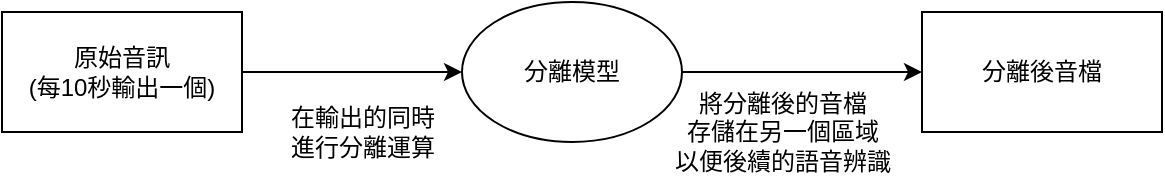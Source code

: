 <mxfile version="25.0.3">
  <diagram name="第 1 页" id="mbmaIwCZK5cXzv-pkxVY">
    <mxGraphModel dx="743" dy="383" grid="1" gridSize="10" guides="1" tooltips="1" connect="1" arrows="1" fold="1" page="1" pageScale="1" pageWidth="1654" pageHeight="1169" math="0" shadow="0">
      <root>
        <mxCell id="0" />
        <mxCell id="1" parent="0" />
        <mxCell id="Co1p_BzvC4izIlK4ZqVG-3" value="" style="edgeStyle=orthogonalEdgeStyle;rounded=0;orthogonalLoop=1;jettySize=auto;html=1;" edge="1" parent="1" source="Co1p_BzvC4izIlK4ZqVG-1" target="Co1p_BzvC4izIlK4ZqVG-2">
          <mxGeometry relative="1" as="geometry" />
        </mxCell>
        <mxCell id="Co1p_BzvC4izIlK4ZqVG-1" value="原始音訊&lt;div&gt;(每10秒輸出一個)&lt;/div&gt;" style="rounded=0;whiteSpace=wrap;html=1;" vertex="1" parent="1">
          <mxGeometry x="80" y="150" width="120" height="60" as="geometry" />
        </mxCell>
        <mxCell id="Co1p_BzvC4izIlK4ZqVG-5" value="" style="edgeStyle=orthogonalEdgeStyle;rounded=0;orthogonalLoop=1;jettySize=auto;html=1;" edge="1" parent="1" source="Co1p_BzvC4izIlK4ZqVG-2" target="Co1p_BzvC4izIlK4ZqVG-4">
          <mxGeometry relative="1" as="geometry" />
        </mxCell>
        <mxCell id="Co1p_BzvC4izIlK4ZqVG-2" value="分離模型" style="ellipse;whiteSpace=wrap;html=1;" vertex="1" parent="1">
          <mxGeometry x="310" y="145" width="110" height="70" as="geometry" />
        </mxCell>
        <mxCell id="Co1p_BzvC4izIlK4ZqVG-4" value="分離後音檔" style="rounded=0;whiteSpace=wrap;html=1;" vertex="1" parent="1">
          <mxGeometry x="540" y="150" width="120" height="60" as="geometry" />
        </mxCell>
        <mxCell id="Co1p_BzvC4izIlK4ZqVG-6" value="在輸出的同時&lt;div&gt;進行分離運算&lt;/div&gt;" style="text;html=1;align=center;verticalAlign=middle;resizable=0;points=[];autosize=1;strokeColor=none;fillColor=none;" vertex="1" parent="1">
          <mxGeometry x="210" y="190" width="100" height="40" as="geometry" />
        </mxCell>
        <mxCell id="Co1p_BzvC4izIlK4ZqVG-7" value="將分離後的音檔&lt;div&gt;存儲在另一個區域&lt;/div&gt;&lt;div&gt;以便後續的語音辨識&lt;/div&gt;" style="text;html=1;align=center;verticalAlign=middle;resizable=0;points=[];autosize=1;strokeColor=none;fillColor=none;" vertex="1" parent="1">
          <mxGeometry x="405" y="180" width="130" height="60" as="geometry" />
        </mxCell>
      </root>
    </mxGraphModel>
  </diagram>
</mxfile>
